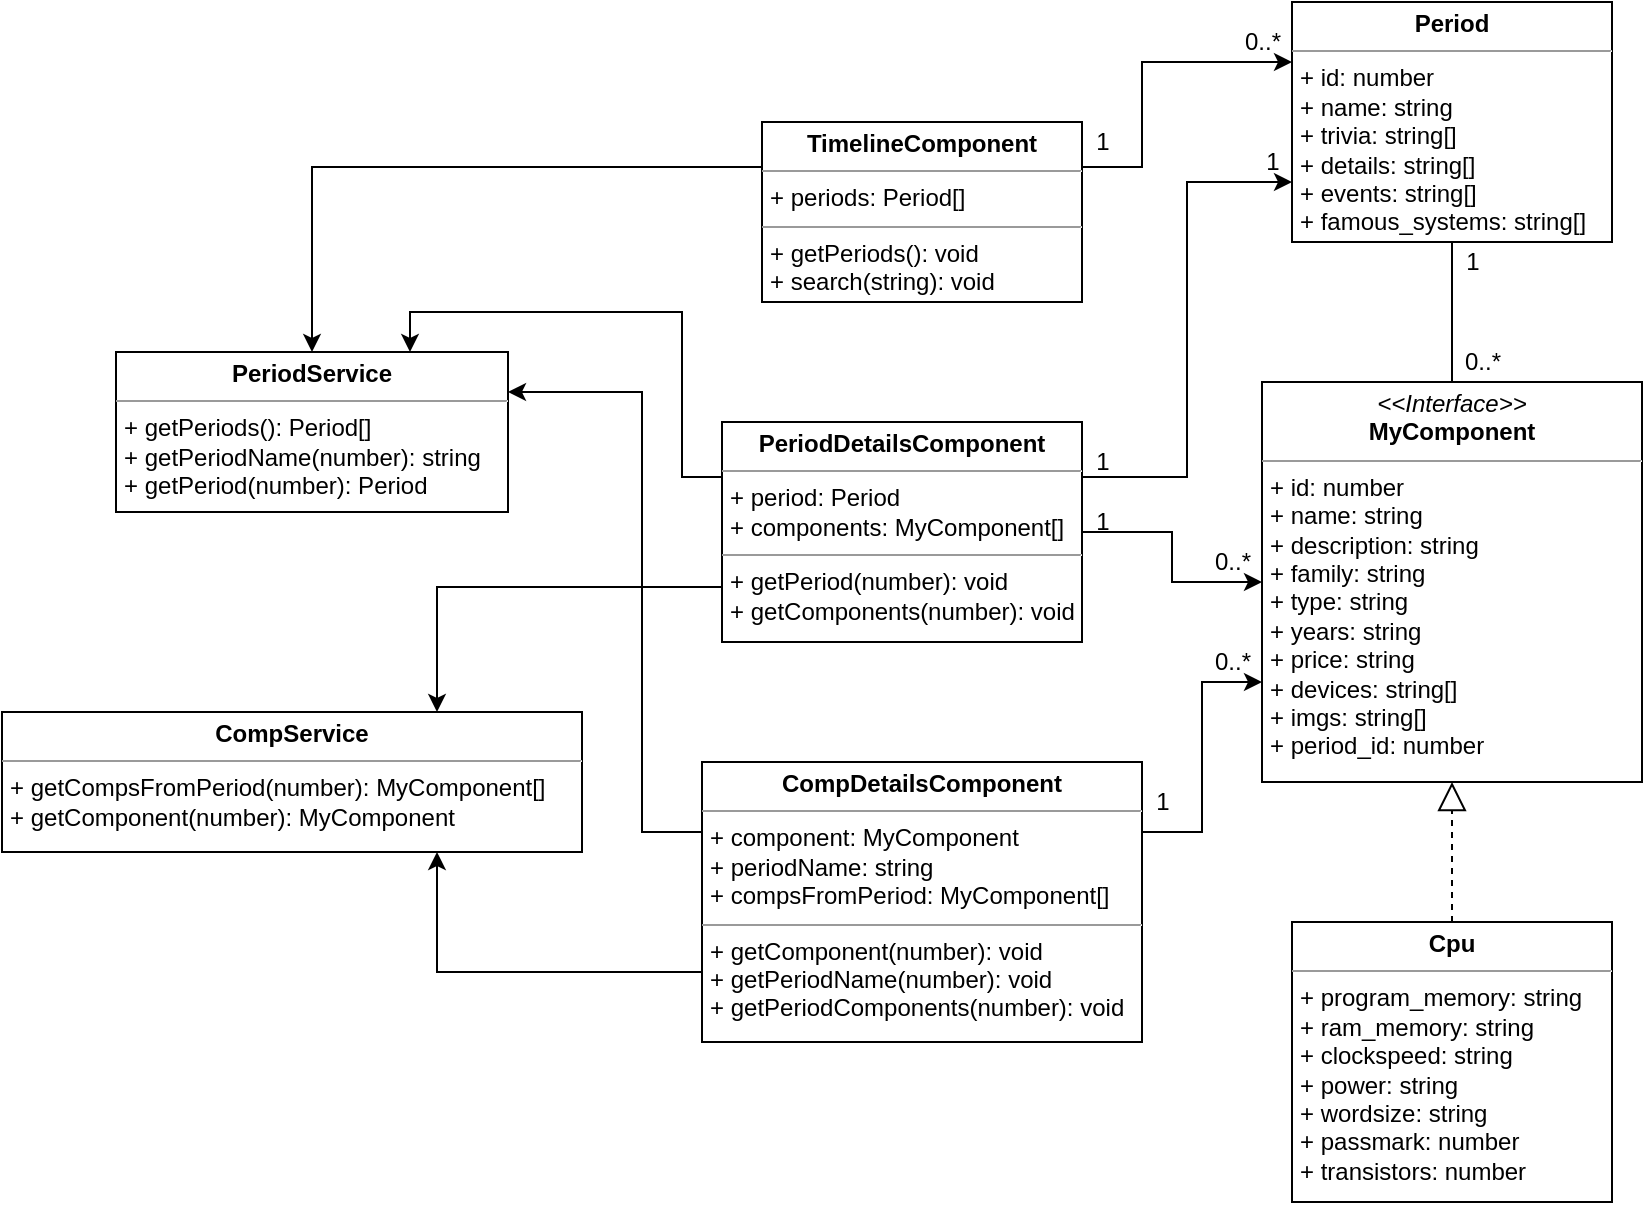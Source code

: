 <mxfile version="18.0.3" type="device"><diagram id="qIKZhswDGk5JKDqM3g7a" name="Page-1"><mxGraphModel dx="1607" dy="1112" grid="1" gridSize="10" guides="1" tooltips="1" connect="1" arrows="1" fold="1" page="1" pageScale="1" pageWidth="827" pageHeight="1169" math="0" shadow="0"><root><mxCell id="0"/><mxCell id="1" parent="0"/><mxCell id="ziaDdI5OHaY9A03Y02h9-10" value="" style="edgeStyle=orthogonalEdgeStyle;rounded=0;orthogonalLoop=1;jettySize=auto;html=1;endArrow=none;endFill=0;" edge="1" parent="1" source="ziaDdI5OHaY9A03Y02h9-1" target="ziaDdI5OHaY9A03Y02h9-8"><mxGeometry relative="1" as="geometry"/></mxCell><mxCell id="ziaDdI5OHaY9A03Y02h9-1" value="&lt;p style=&quot;margin:0px;margin-top:4px;text-align:center;&quot;&gt;&lt;i&gt;&amp;lt;&amp;lt;Interface&amp;gt;&amp;gt;&lt;/i&gt;&lt;br&gt;&lt;b&gt;MyComponent&lt;/b&gt;&lt;/p&gt;&lt;hr size=&quot;1&quot;&gt;&lt;p style=&quot;margin:0px;margin-left:4px;&quot;&gt;+ id: number&lt;/p&gt;&lt;p style=&quot;margin:0px;margin-left:4px;&quot;&gt;+ name: string&lt;br&gt;+ description: string&lt;/p&gt;&lt;p style=&quot;margin:0px;margin-left:4px;&quot;&gt;+ family: string&lt;/p&gt;&lt;p style=&quot;margin:0px;margin-left:4px;&quot;&gt;+ type: string&lt;/p&gt;&lt;p style=&quot;margin:0px;margin-left:4px;&quot;&gt;+ years: string&lt;/p&gt;&lt;p style=&quot;margin:0px;margin-left:4px;&quot;&gt;+ price: string&lt;/p&gt;&lt;p style=&quot;margin:0px;margin-left:4px;&quot;&gt;+ devices: string[]&lt;/p&gt;&lt;p style=&quot;margin:0px;margin-left:4px;&quot;&gt;+ imgs: string[]&lt;/p&gt;&lt;p style=&quot;margin:0px;margin-left:4px;&quot;&gt;+ period_id: number&lt;/p&gt;" style="verticalAlign=top;align=left;overflow=fill;fontSize=12;fontFamily=Helvetica;html=1;" vertex="1" parent="1"><mxGeometry x="620" y="310" width="190" height="200" as="geometry"/></mxCell><mxCell id="ziaDdI5OHaY9A03Y02h9-2" value="" style="endArrow=block;dashed=1;endFill=0;endSize=12;html=1;rounded=0;entryX=0.5;entryY=1;entryDx=0;entryDy=0;exitX=0.5;exitY=0;exitDx=0;exitDy=0;" edge="1" parent="1" source="ziaDdI5OHaY9A03Y02h9-7" target="ziaDdI5OHaY9A03Y02h9-1"><mxGeometry width="160" relative="1" as="geometry"><mxPoint x="715" y="580" as="sourcePoint"/><mxPoint x="680" y="460" as="targetPoint"/></mxGeometry></mxCell><mxCell id="ziaDdI5OHaY9A03Y02h9-7" value="&lt;p style=&quot;margin:0px;margin-top:4px;text-align:center;&quot;&gt;&lt;b&gt;Cpu&lt;/b&gt;&lt;/p&gt;&lt;hr size=&quot;1&quot;&gt;&lt;p style=&quot;margin:0px;margin-left:4px;&quot;&gt;+ program_memory: string&lt;/p&gt;&lt;p style=&quot;margin:0px;margin-left:4px;&quot;&gt;+ ram_memory: string&lt;/p&gt;&lt;p style=&quot;margin:0px;margin-left:4px;&quot;&gt;+ clockspeed: string&lt;/p&gt;&lt;p style=&quot;margin:0px;margin-left:4px;&quot;&gt;+ power: string&lt;/p&gt;&lt;p style=&quot;margin:0px;margin-left:4px;&quot;&gt;+ wordsize: string&lt;/p&gt;&lt;p style=&quot;margin:0px;margin-left:4px;&quot;&gt;+ passmark: number&lt;/p&gt;&lt;p style=&quot;margin:0px;margin-left:4px;&quot;&gt;+ transistors: number&lt;/p&gt;" style="verticalAlign=top;align=left;overflow=fill;fontSize=12;fontFamily=Helvetica;html=1;" vertex="1" parent="1"><mxGeometry x="635" y="580" width="160" height="140" as="geometry"/></mxCell><mxCell id="ziaDdI5OHaY9A03Y02h9-9" style="edgeStyle=orthogonalEdgeStyle;rounded=0;orthogonalLoop=1;jettySize=auto;html=1;exitX=0.5;exitY=1;exitDx=0;exitDy=0;entryX=0.5;entryY=0;entryDx=0;entryDy=0;endArrow=none;endFill=0;" edge="1" parent="1" source="ziaDdI5OHaY9A03Y02h9-8" target="ziaDdI5OHaY9A03Y02h9-1"><mxGeometry relative="1" as="geometry"/></mxCell><mxCell id="ziaDdI5OHaY9A03Y02h9-8" value="&lt;p style=&quot;margin:0px;margin-top:4px;text-align:center;&quot;&gt;&lt;b&gt;Period&lt;/b&gt;&lt;/p&gt;&lt;hr size=&quot;1&quot;&gt;&lt;p style=&quot;margin:0px;margin-left:4px;&quot;&gt;+ id: number&lt;/p&gt;&lt;p style=&quot;margin:0px;margin-left:4px;&quot;&gt;+ name: string&lt;/p&gt;&lt;p style=&quot;margin:0px;margin-left:4px;&quot;&gt;+ trivia: string[]&lt;/p&gt;&lt;p style=&quot;margin:0px;margin-left:4px;&quot;&gt;+ details: string[]&lt;/p&gt;&lt;p style=&quot;margin:0px;margin-left:4px;&quot;&gt;+ events: string[]&lt;/p&gt;&lt;p style=&quot;margin:0px;margin-left:4px;&quot;&gt;+ famous_systems: string[]&lt;/p&gt;" style="verticalAlign=top;align=left;overflow=fill;fontSize=12;fontFamily=Helvetica;html=1;" vertex="1" parent="1"><mxGeometry x="635" y="120" width="160" height="120" as="geometry"/></mxCell><mxCell id="ziaDdI5OHaY9A03Y02h9-11" value="0..*" style="text;html=1;align=center;verticalAlign=middle;resizable=0;points=[];autosize=1;strokeColor=none;fillColor=none;" vertex="1" parent="1"><mxGeometry x="715" y="290" width="30" height="20" as="geometry"/></mxCell><mxCell id="ziaDdI5OHaY9A03Y02h9-12" value="1" style="text;html=1;align=center;verticalAlign=middle;resizable=0;points=[];autosize=1;strokeColor=none;fillColor=none;" vertex="1" parent="1"><mxGeometry x="715" y="240" width="20" height="20" as="geometry"/></mxCell><mxCell id="ziaDdI5OHaY9A03Y02h9-21" style="edgeStyle=orthogonalEdgeStyle;rounded=0;orthogonalLoop=1;jettySize=auto;html=1;exitX=1;exitY=0.25;exitDx=0;exitDy=0;entryX=0;entryY=0.75;entryDx=0;entryDy=0;endArrow=classic;endFill=1;" edge="1" parent="1" source="ziaDdI5OHaY9A03Y02h9-13" target="ziaDdI5OHaY9A03Y02h9-8"><mxGeometry relative="1" as="geometry"/></mxCell><mxCell id="ziaDdI5OHaY9A03Y02h9-26" style="edgeStyle=orthogonalEdgeStyle;rounded=0;orthogonalLoop=1;jettySize=auto;html=1;exitX=1;exitY=0.5;exitDx=0;exitDy=0;entryX=0;entryY=0.5;entryDx=0;entryDy=0;endArrow=classic;endFill=1;" edge="1" parent="1" source="ziaDdI5OHaY9A03Y02h9-13" target="ziaDdI5OHaY9A03Y02h9-1"><mxGeometry relative="1" as="geometry"/></mxCell><mxCell id="ziaDdI5OHaY9A03Y02h9-33" style="edgeStyle=orthogonalEdgeStyle;rounded=0;orthogonalLoop=1;jettySize=auto;html=1;exitX=0;exitY=0.25;exitDx=0;exitDy=0;entryX=0.75;entryY=0;entryDx=0;entryDy=0;endArrow=classic;endFill=1;" edge="1" parent="1" source="ziaDdI5OHaY9A03Y02h9-13" target="ziaDdI5OHaY9A03Y02h9-16"><mxGeometry relative="1" as="geometry"><Array as="points"><mxPoint x="330" y="358"/><mxPoint x="330" y="275"/><mxPoint x="194" y="275"/></Array></mxGeometry></mxCell><mxCell id="ziaDdI5OHaY9A03Y02h9-36" style="edgeStyle=orthogonalEdgeStyle;rounded=0;orthogonalLoop=1;jettySize=auto;html=1;exitX=0;exitY=0.75;exitDx=0;exitDy=0;entryX=0.75;entryY=0;entryDx=0;entryDy=0;endArrow=classic;endFill=1;" edge="1" parent="1" source="ziaDdI5OHaY9A03Y02h9-13" target="ziaDdI5OHaY9A03Y02h9-17"><mxGeometry relative="1" as="geometry"/></mxCell><mxCell id="ziaDdI5OHaY9A03Y02h9-13" value="&lt;p style=&quot;margin:0px;margin-top:4px;text-align:center;&quot;&gt;&lt;b&gt;PeriodDetails&lt;/b&gt;&lt;b style=&quot;background-color: initial;&quot;&gt;Component&lt;/b&gt;&lt;/p&gt;&lt;hr size=&quot;1&quot;&gt;&lt;p style=&quot;margin:0px;margin-left:4px;&quot;&gt;+ period: Period&lt;/p&gt;&lt;p style=&quot;margin:0px;margin-left:4px;&quot;&gt;+ components: MyComponent[]&lt;/p&gt;&lt;hr size=&quot;1&quot;&gt;&lt;p style=&quot;margin:0px;margin-left:4px;&quot;&gt;+ getPeriod(number): void&lt;/p&gt;&lt;p style=&quot;margin:0px;margin-left:4px;&quot;&gt;+ getComponents(number): void&lt;/p&gt;" style="verticalAlign=top;align=left;overflow=fill;fontSize=12;fontFamily=Helvetica;html=1;" vertex="1" parent="1"><mxGeometry x="350" y="330" width="180" height="110" as="geometry"/></mxCell><mxCell id="ziaDdI5OHaY9A03Y02h9-29" style="edgeStyle=orthogonalEdgeStyle;rounded=0;orthogonalLoop=1;jettySize=auto;html=1;exitX=1;exitY=0.25;exitDx=0;exitDy=0;entryX=0;entryY=0.75;entryDx=0;entryDy=0;endArrow=classic;endFill=1;" edge="1" parent="1" source="ziaDdI5OHaY9A03Y02h9-14" target="ziaDdI5OHaY9A03Y02h9-1"><mxGeometry relative="1" as="geometry"/></mxCell><mxCell id="ziaDdI5OHaY9A03Y02h9-34" style="edgeStyle=orthogonalEdgeStyle;rounded=0;orthogonalLoop=1;jettySize=auto;html=1;exitX=0;exitY=0.25;exitDx=0;exitDy=0;entryX=1;entryY=0.25;entryDx=0;entryDy=0;endArrow=classic;endFill=1;" edge="1" parent="1" source="ziaDdI5OHaY9A03Y02h9-14" target="ziaDdI5OHaY9A03Y02h9-16"><mxGeometry relative="1" as="geometry"><Array as="points"><mxPoint x="310" y="535"/><mxPoint x="310" y="315"/></Array></mxGeometry></mxCell><mxCell id="ziaDdI5OHaY9A03Y02h9-37" style="edgeStyle=orthogonalEdgeStyle;rounded=0;orthogonalLoop=1;jettySize=auto;html=1;exitX=0;exitY=0.75;exitDx=0;exitDy=0;entryX=0.75;entryY=1;entryDx=0;entryDy=0;endArrow=classic;endFill=1;" edge="1" parent="1" source="ziaDdI5OHaY9A03Y02h9-14" target="ziaDdI5OHaY9A03Y02h9-17"><mxGeometry relative="1" as="geometry"/></mxCell><mxCell id="ziaDdI5OHaY9A03Y02h9-14" value="&lt;p style=&quot;margin:0px;margin-top:4px;text-align:center;&quot;&gt;&lt;b&gt;CompDetailsComponent&lt;/b&gt;&lt;/p&gt;&lt;hr size=&quot;1&quot;&gt;&lt;p style=&quot;margin:0px;margin-left:4px;&quot;&gt;+ component: MyComponent&lt;/p&gt;&lt;p style=&quot;margin:0px;margin-left:4px;&quot;&gt;+ periodName: string&lt;/p&gt;&lt;p style=&quot;margin:0px;margin-left:4px;&quot;&gt;+ compsFromPeriod: MyComponent[]&lt;/p&gt;&lt;hr size=&quot;1&quot;&gt;&lt;p style=&quot;margin:0px;margin-left:4px;&quot;&gt;+ getComponent(number): void&lt;/p&gt;&lt;p style=&quot;margin:0px;margin-left:4px;&quot;&gt;+ getPeriodName(number): void&lt;/p&gt;&lt;p style=&quot;margin:0px;margin-left:4px;&quot;&gt;+ getPeriodComponents(number): void&lt;/p&gt;" style="verticalAlign=top;align=left;overflow=fill;fontSize=12;fontFamily=Helvetica;html=1;" vertex="1" parent="1"><mxGeometry x="340" y="500" width="220" height="140" as="geometry"/></mxCell><mxCell id="ziaDdI5OHaY9A03Y02h9-18" style="edgeStyle=orthogonalEdgeStyle;rounded=0;orthogonalLoop=1;jettySize=auto;html=1;exitX=1;exitY=0.25;exitDx=0;exitDy=0;entryX=0;entryY=0.25;entryDx=0;entryDy=0;endArrow=classic;endFill=1;" edge="1" parent="1" source="ziaDdI5OHaY9A03Y02h9-15" target="ziaDdI5OHaY9A03Y02h9-8"><mxGeometry relative="1" as="geometry"><Array as="points"><mxPoint x="560" y="203"/><mxPoint x="560" y="150"/></Array></mxGeometry></mxCell><mxCell id="ziaDdI5OHaY9A03Y02h9-32" style="edgeStyle=orthogonalEdgeStyle;rounded=0;orthogonalLoop=1;jettySize=auto;html=1;exitX=0;exitY=0.25;exitDx=0;exitDy=0;entryX=0.5;entryY=0;entryDx=0;entryDy=0;endArrow=classic;endFill=1;" edge="1" parent="1" source="ziaDdI5OHaY9A03Y02h9-15" target="ziaDdI5OHaY9A03Y02h9-16"><mxGeometry relative="1" as="geometry"/></mxCell><mxCell id="ziaDdI5OHaY9A03Y02h9-15" value="&lt;p style=&quot;margin:0px;margin-top:4px;text-align:center;&quot;&gt;&lt;b&gt;TimelineComponent&lt;/b&gt;&lt;/p&gt;&lt;hr size=&quot;1&quot;&gt;&lt;p style=&quot;margin:0px;margin-left:4px;&quot;&gt;+ periods: Period[]&lt;/p&gt;&lt;hr size=&quot;1&quot;&gt;&lt;p style=&quot;margin:0px;margin-left:4px;&quot;&gt;+ getPeriods(): void&lt;/p&gt;&lt;p style=&quot;margin:0px;margin-left:4px;&quot;&gt;+ search(string): void&lt;/p&gt;" style="verticalAlign=top;align=left;overflow=fill;fontSize=12;fontFamily=Helvetica;html=1;" vertex="1" parent="1"><mxGeometry x="370" y="180" width="160" height="90" as="geometry"/></mxCell><mxCell id="ziaDdI5OHaY9A03Y02h9-16" value="&lt;p style=&quot;margin:0px;margin-top:4px;text-align:center;&quot;&gt;&lt;b&gt;PeriodService&lt;/b&gt;&lt;/p&gt;&lt;hr size=&quot;1&quot;&gt;&lt;p style=&quot;margin:0px;margin-left:4px;&quot;&gt;&lt;/p&gt;&lt;p style=&quot;margin:0px;margin-left:4px;&quot;&gt;+ getPeriods(): Period[]&lt;/p&gt;&lt;p style=&quot;margin:0px;margin-left:4px;&quot;&gt;+ getPeriodName(number): string&lt;/p&gt;&lt;p style=&quot;margin:0px;margin-left:4px;&quot;&gt;+ getPeriod(number): Period&lt;/p&gt;" style="verticalAlign=top;align=left;overflow=fill;fontSize=12;fontFamily=Helvetica;html=1;" vertex="1" parent="1"><mxGeometry x="47" y="295" width="196" height="80" as="geometry"/></mxCell><mxCell id="ziaDdI5OHaY9A03Y02h9-17" value="&lt;p style=&quot;margin:0px;margin-top:4px;text-align:center;&quot;&gt;&lt;b&gt;CompService&lt;/b&gt;&lt;/p&gt;&lt;hr size=&quot;1&quot;&gt;&lt;p style=&quot;margin:0px;margin-left:4px;&quot;&gt;&lt;/p&gt;&lt;p style=&quot;margin:0px;margin-left:4px;&quot;&gt;+ getCompsFromPeriod(number): MyComponent[]&lt;/p&gt;&lt;p style=&quot;margin:0px;margin-left:4px;&quot;&gt;+ getComponent(number): MyComponent&lt;/p&gt;" style="verticalAlign=top;align=left;overflow=fill;fontSize=12;fontFamily=Helvetica;html=1;" vertex="1" parent="1"><mxGeometry x="-10" y="475" width="290" height="70" as="geometry"/></mxCell><mxCell id="ziaDdI5OHaY9A03Y02h9-19" value="1" style="text;html=1;align=center;verticalAlign=middle;resizable=0;points=[];autosize=1;strokeColor=none;fillColor=none;" vertex="1" parent="1"><mxGeometry x="530" y="180" width="20" height="20" as="geometry"/></mxCell><mxCell id="ziaDdI5OHaY9A03Y02h9-20" value="0..*" style="text;html=1;align=center;verticalAlign=middle;resizable=0;points=[];autosize=1;strokeColor=none;fillColor=none;" vertex="1" parent="1"><mxGeometry x="605" y="130" width="30" height="20" as="geometry"/></mxCell><mxCell id="ziaDdI5OHaY9A03Y02h9-22" value="1" style="text;html=1;align=center;verticalAlign=middle;resizable=0;points=[];autosize=1;strokeColor=none;fillColor=none;" vertex="1" parent="1"><mxGeometry x="530" y="340" width="20" height="20" as="geometry"/></mxCell><mxCell id="ziaDdI5OHaY9A03Y02h9-23" value="1" style="text;html=1;align=center;verticalAlign=middle;resizable=0;points=[];autosize=1;strokeColor=none;fillColor=none;" vertex="1" parent="1"><mxGeometry x="615" y="190" width="20" height="20" as="geometry"/></mxCell><mxCell id="ziaDdI5OHaY9A03Y02h9-27" value="1" style="text;html=1;align=center;verticalAlign=middle;resizable=0;points=[];autosize=1;strokeColor=none;fillColor=none;" vertex="1" parent="1"><mxGeometry x="530" y="370" width="20" height="20" as="geometry"/></mxCell><mxCell id="ziaDdI5OHaY9A03Y02h9-28" value="0..*" style="text;html=1;align=center;verticalAlign=middle;resizable=0;points=[];autosize=1;strokeColor=none;fillColor=none;" vertex="1" parent="1"><mxGeometry x="590" y="390" width="30" height="20" as="geometry"/></mxCell><mxCell id="ziaDdI5OHaY9A03Y02h9-30" value="1" style="text;html=1;align=center;verticalAlign=middle;resizable=0;points=[];autosize=1;strokeColor=none;fillColor=none;" vertex="1" parent="1"><mxGeometry x="560" y="510" width="20" height="20" as="geometry"/></mxCell><mxCell id="ziaDdI5OHaY9A03Y02h9-31" value="0..*" style="text;html=1;align=center;verticalAlign=middle;resizable=0;points=[];autosize=1;strokeColor=none;fillColor=none;" vertex="1" parent="1"><mxGeometry x="590" y="440" width="30" height="20" as="geometry"/></mxCell></root></mxGraphModel></diagram></mxfile>